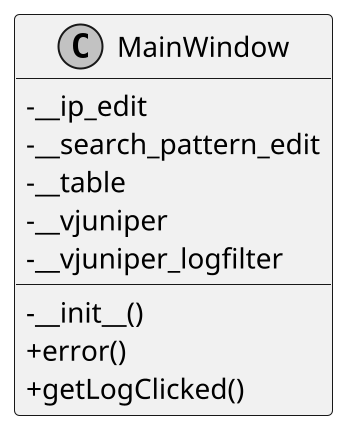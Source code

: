 @startuml
skinparam monochrome true
skinparam classAttributeIconSize 0
scale 2
class MainWindow{
    -__ip_edit
    -__search_pattern_edit
    -__table
    -__vjuniper
    -__vjuniper_logfilter
    -__init__()
    +error()
    +getLogClicked()
}
@enduml